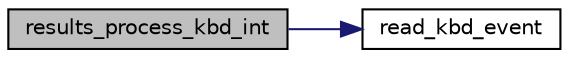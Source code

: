 digraph "results_process_kbd_int"
{
 // INTERACTIVE_SVG=YES
 // LATEX_PDF_SIZE
  edge [fontname="Helvetica",fontsize="10",labelfontname="Helvetica",labelfontsize="10"];
  node [fontname="Helvetica",fontsize="10",shape=record];
  rankdir="LR";
  Node1 [label="results_process_kbd_int",height=0.2,width=0.4,color="black", fillcolor="grey75", style="filled", fontcolor="black",tooltip=" "];
  Node1 -> Node2 [color="midnightblue",fontsize="10",style="solid",fontname="Helvetica"];
  Node2 [label="read_kbd_event",height=0.2,width=0.4,color="black", fillcolor="white", style="filled",URL="$menus_8h.html#a45c52ba91805b34c9f77894950912100",tooltip=" "];
}
